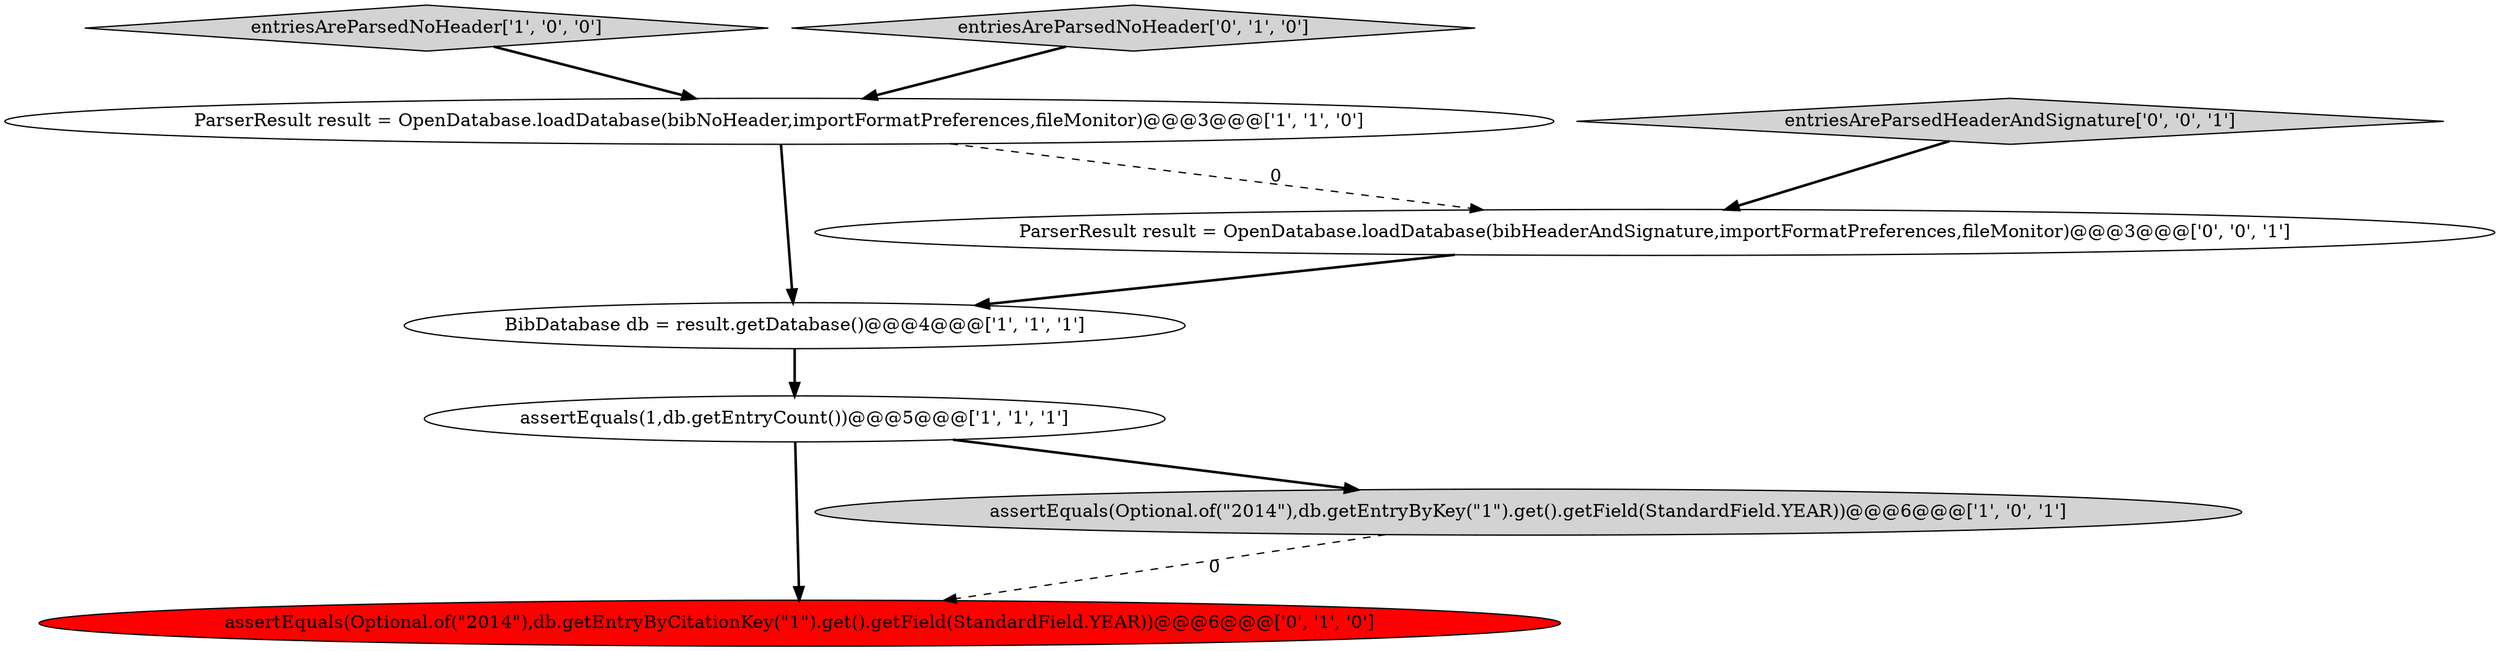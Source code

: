 digraph {
7 [style = filled, label = "ParserResult result = OpenDatabase.loadDatabase(bibHeaderAndSignature,importFormatPreferences,fileMonitor)@@@3@@@['0', '0', '1']", fillcolor = white, shape = ellipse image = "AAA0AAABBB3BBB"];
5 [style = filled, label = "assertEquals(Optional.of(\"2014\"),db.getEntryByCitationKey(\"1\").get().getField(StandardField.YEAR))@@@6@@@['0', '1', '0']", fillcolor = red, shape = ellipse image = "AAA1AAABBB2BBB"];
4 [style = filled, label = "entriesAreParsedNoHeader['1', '0', '0']", fillcolor = lightgray, shape = diamond image = "AAA0AAABBB1BBB"];
0 [style = filled, label = "assertEquals(1,db.getEntryCount())@@@5@@@['1', '1', '1']", fillcolor = white, shape = ellipse image = "AAA0AAABBB1BBB"];
6 [style = filled, label = "entriesAreParsedNoHeader['0', '1', '0']", fillcolor = lightgray, shape = diamond image = "AAA0AAABBB2BBB"];
3 [style = filled, label = "ParserResult result = OpenDatabase.loadDatabase(bibNoHeader,importFormatPreferences,fileMonitor)@@@3@@@['1', '1', '0']", fillcolor = white, shape = ellipse image = "AAA0AAABBB1BBB"];
8 [style = filled, label = "entriesAreParsedHeaderAndSignature['0', '0', '1']", fillcolor = lightgray, shape = diamond image = "AAA0AAABBB3BBB"];
1 [style = filled, label = "BibDatabase db = result.getDatabase()@@@4@@@['1', '1', '1']", fillcolor = white, shape = ellipse image = "AAA0AAABBB1BBB"];
2 [style = filled, label = "assertEquals(Optional.of(\"2014\"),db.getEntryByKey(\"1\").get().getField(StandardField.YEAR))@@@6@@@['1', '0', '1']", fillcolor = lightgray, shape = ellipse image = "AAA0AAABBB1BBB"];
6->3 [style = bold, label=""];
4->3 [style = bold, label=""];
2->5 [style = dashed, label="0"];
0->2 [style = bold, label=""];
7->1 [style = bold, label=""];
1->0 [style = bold, label=""];
3->1 [style = bold, label=""];
3->7 [style = dashed, label="0"];
8->7 [style = bold, label=""];
0->5 [style = bold, label=""];
}
